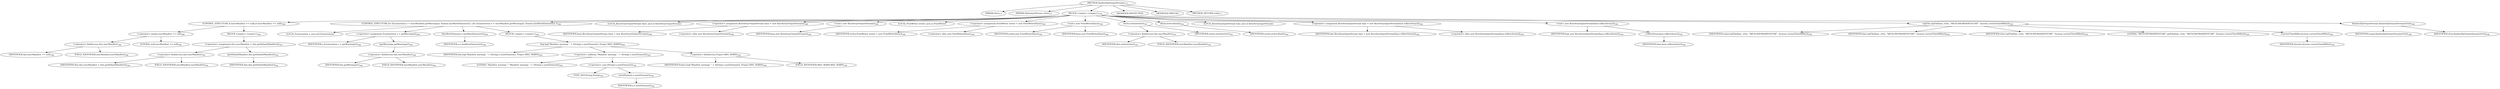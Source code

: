 digraph "finalizeZipOutputStream" {  
"386" [label = <(METHOD,finalizeZipOutputStream)<SUB>177</SUB>> ]
"25" [label = <(PARAM,this)<SUB>177</SUB>> ]
"387" [label = <(PARAM,ZipOutputStream zOut)<SUB>177</SUB>> ]
"388" [label = <(BLOCK,&lt;empty&gt;,&lt;empty&gt;)<SUB>178</SUB>> ]
"389" [label = <(CONTROL_STRUCTURE,if (execManifest == null),if (execManifest == null))<SUB>180</SUB>> ]
"390" [label = <(&lt;operator&gt;.equals,execManifest == null)<SUB>180</SUB>> ]
"391" [label = <(&lt;operator&gt;.fieldAccess,this.execManifest)<SUB>180</SUB>> ]
"392" [label = <(IDENTIFIER,this,execManifest == null)<SUB>180</SUB>> ]
"393" [label = <(FIELD_IDENTIFIER,execManifest,execManifest)<SUB>180</SUB>> ]
"394" [label = <(LITERAL,null,execManifest == null)<SUB>180</SUB>> ]
"395" [label = <(BLOCK,&lt;empty&gt;,&lt;empty&gt;)<SUB>180</SUB>> ]
"396" [label = <(&lt;operator&gt;.assignment,this.execManifest = this.getDefaultManifest())<SUB>181</SUB>> ]
"397" [label = <(&lt;operator&gt;.fieldAccess,this.execManifest)<SUB>181</SUB>> ]
"398" [label = <(IDENTIFIER,this,this.execManifest = this.getDefaultManifest())<SUB>181</SUB>> ]
"399" [label = <(FIELD_IDENTIFIER,execManifest,execManifest)<SUB>181</SUB>> ]
"400" [label = <(getDefaultManifest,this.getDefaultManifest())<SUB>181</SUB>> ]
"24" [label = <(IDENTIFIER,this,this.getDefaultManifest())<SUB>181</SUB>> ]
"401" [label = <(CONTROL_STRUCTURE,for (Enumeration e = execManifest.getWarnings(); Some(e.hasMoreElements()); ),for (Enumeration e = execManifest.getWarnings(); Some(e.hasMoreElements()); ))<SUB>184</SUB>> ]
"402" [label = <(LOCAL,Enumeration e: java.util.Enumeration)> ]
"403" [label = <(&lt;operator&gt;.assignment,Enumeration e = getWarnings())<SUB>184</SUB>> ]
"404" [label = <(IDENTIFIER,e,Enumeration e = getWarnings())<SUB>184</SUB>> ]
"405" [label = <(getWarnings,getWarnings())<SUB>184</SUB>> ]
"406" [label = <(&lt;operator&gt;.fieldAccess,this.execManifest)<SUB>184</SUB>> ]
"407" [label = <(IDENTIFIER,this,getWarnings())<SUB>184</SUB>> ]
"408" [label = <(FIELD_IDENTIFIER,execManifest,execManifest)<SUB>184</SUB>> ]
"409" [label = <(hasMoreElements,e.hasMoreElements())<SUB>184</SUB>> ]
"410" [label = <(IDENTIFIER,e,e.hasMoreElements())<SUB>184</SUB>> ]
"411" [label = <(BLOCK,&lt;empty&gt;,&lt;empty&gt;)<SUB>184</SUB>> ]
"412" [label = <(log,log(&quot;Manifest warning: &quot; + (String) e.nextElement(), Project.MSG_WARN))<SUB>185</SUB>> ]
"26" [label = <(IDENTIFIER,this,log(&quot;Manifest warning: &quot; + (String) e.nextElement(), Project.MSG_WARN))<SUB>185</SUB>> ]
"413" [label = <(&lt;operator&gt;.addition,&quot;Manifest warning: &quot; + (String) e.nextElement())<SUB>185</SUB>> ]
"414" [label = <(LITERAL,&quot;Manifest warning: &quot;,&quot;Manifest warning: &quot; + (String) e.nextElement())<SUB>185</SUB>> ]
"415" [label = <(&lt;operator&gt;.cast,(String) e.nextElement())<SUB>185</SUB>> ]
"416" [label = <(TYPE_REF,String,String)<SUB>185</SUB>> ]
"417" [label = <(nextElement,e.nextElement())<SUB>185</SUB>> ]
"418" [label = <(IDENTIFIER,e,e.nextElement())<SUB>185</SUB>> ]
"419" [label = <(&lt;operator&gt;.fieldAccess,Project.MSG_WARN)<SUB>185</SUB>> ]
"420" [label = <(IDENTIFIER,Project,log(&quot;Manifest warning: &quot; + (String) e.nextElement(), Project.MSG_WARN))<SUB>185</SUB>> ]
"421" [label = <(FIELD_IDENTIFIER,MSG_WARN,MSG_WARN)<SUB>185</SUB>> ]
"28" [label = <(LOCAL,ByteArrayOutputStream baos: java.io.ByteArrayOutputStream)> ]
"422" [label = <(&lt;operator&gt;.assignment,ByteArrayOutputStream baos = new ByteArrayOutputStream())<SUB>189</SUB>> ]
"423" [label = <(IDENTIFIER,baos,ByteArrayOutputStream baos = new ByteArrayOutputStream())<SUB>189</SUB>> ]
"424" [label = <(&lt;operator&gt;.alloc,new ByteArrayOutputStream())<SUB>189</SUB>> ]
"425" [label = <(&lt;init&gt;,new ByteArrayOutputStream())<SUB>189</SUB>> ]
"27" [label = <(IDENTIFIER,baos,new ByteArrayOutputStream())<SUB>189</SUB>> ]
"30" [label = <(LOCAL,PrintWriter writer: java.io.PrintWriter)> ]
"426" [label = <(&lt;operator&gt;.assignment,PrintWriter writer = new PrintWriter(baos))<SUB>190</SUB>> ]
"427" [label = <(IDENTIFIER,writer,PrintWriter writer = new PrintWriter(baos))<SUB>190</SUB>> ]
"428" [label = <(&lt;operator&gt;.alloc,new PrintWriter(baos))<SUB>190</SUB>> ]
"429" [label = <(&lt;init&gt;,new PrintWriter(baos))<SUB>190</SUB>> ]
"29" [label = <(IDENTIFIER,writer,new PrintWriter(baos))<SUB>190</SUB>> ]
"430" [label = <(IDENTIFIER,baos,new PrintWriter(baos))<SUB>190</SUB>> ]
"431" [label = <(write,write(writer))<SUB>191</SUB>> ]
"432" [label = <(&lt;operator&gt;.fieldAccess,this.execManifest)<SUB>191</SUB>> ]
"433" [label = <(IDENTIFIER,this,write(writer))<SUB>191</SUB>> ]
"434" [label = <(FIELD_IDENTIFIER,execManifest,execManifest)<SUB>191</SUB>> ]
"435" [label = <(IDENTIFIER,writer,write(writer))<SUB>191</SUB>> ]
"436" [label = <(flush,writer.flush())<SUB>192</SUB>> ]
"437" [label = <(IDENTIFIER,writer,writer.flush())<SUB>192</SUB>> ]
"32" [label = <(LOCAL,ByteArrayInputStream bais: java.io.ByteArrayInputStream)> ]
"438" [label = <(&lt;operator&gt;.assignment,ByteArrayInputStream bais = new ByteArrayInputStream(baos.toByteArray()))<SUB>194</SUB>> ]
"439" [label = <(IDENTIFIER,bais,ByteArrayInputStream bais = new ByteArrayInputStream(baos.toByteArray()))<SUB>194</SUB>> ]
"440" [label = <(&lt;operator&gt;.alloc,new ByteArrayInputStream(baos.toByteArray()))<SUB>194</SUB>> ]
"441" [label = <(&lt;init&gt;,new ByteArrayInputStream(baos.toByteArray()))<SUB>194</SUB>> ]
"31" [label = <(IDENTIFIER,bais,new ByteArrayInputStream(baos.toByteArray()))<SUB>194</SUB>> ]
"442" [label = <(toByteArray,baos.toByteArray())<SUB>194</SUB>> ]
"443" [label = <(IDENTIFIER,baos,baos.toByteArray())<SUB>194</SUB>> ]
"444" [label = <(zipFile,zipFile(bais, zOut, &quot;META-INF/MANIFEST.MF&quot;, System.currentTimeMillis()))<SUB>195</SUB>> ]
"445" [label = <(IDENTIFIER,super,zipFile(bais, zOut, &quot;META-INF/MANIFEST.MF&quot;, System.currentTimeMillis()))<SUB>195</SUB>> ]
"446" [label = <(IDENTIFIER,bais,zipFile(bais, zOut, &quot;META-INF/MANIFEST.MF&quot;, System.currentTimeMillis()))<SUB>195</SUB>> ]
"447" [label = <(IDENTIFIER,zOut,zipFile(bais, zOut, &quot;META-INF/MANIFEST.MF&quot;, System.currentTimeMillis()))<SUB>195</SUB>> ]
"448" [label = <(LITERAL,&quot;META-INF/MANIFEST.MF&quot;,zipFile(bais, zOut, &quot;META-INF/MANIFEST.MF&quot;, System.currentTimeMillis()))<SUB>195</SUB>> ]
"449" [label = <(currentTimeMillis,System.currentTimeMillis())<SUB>195</SUB>> ]
"450" [label = <(IDENTIFIER,System,System.currentTimeMillis())<SUB>195</SUB>> ]
"451" [label = <(finalizeZipOutputStream,finalizeZipOutputStream(zOut))<SUB>196</SUB>> ]
"452" [label = <(IDENTIFIER,super,finalizeZipOutputStream(zOut))<SUB>196</SUB>> ]
"453" [label = <(IDENTIFIER,zOut,finalizeZipOutputStream(zOut))<SUB>196</SUB>> ]
"454" [label = <(MODIFIER,PROTECTED)> ]
"455" [label = <(MODIFIER,VIRTUAL)> ]
"456" [label = <(METHOD_RETURN,void)<SUB>177</SUB>> ]
  "386" -> "25" 
  "386" -> "387" 
  "386" -> "388" 
  "386" -> "454" 
  "386" -> "455" 
  "386" -> "456" 
  "388" -> "389" 
  "388" -> "401" 
  "388" -> "28" 
  "388" -> "422" 
  "388" -> "425" 
  "388" -> "30" 
  "388" -> "426" 
  "388" -> "429" 
  "388" -> "431" 
  "388" -> "436" 
  "388" -> "32" 
  "388" -> "438" 
  "388" -> "441" 
  "388" -> "444" 
  "388" -> "451" 
  "389" -> "390" 
  "389" -> "395" 
  "390" -> "391" 
  "390" -> "394" 
  "391" -> "392" 
  "391" -> "393" 
  "395" -> "396" 
  "396" -> "397" 
  "396" -> "400" 
  "397" -> "398" 
  "397" -> "399" 
  "400" -> "24" 
  "401" -> "402" 
  "401" -> "403" 
  "401" -> "409" 
  "401" -> "411" 
  "403" -> "404" 
  "403" -> "405" 
  "405" -> "406" 
  "406" -> "407" 
  "406" -> "408" 
  "409" -> "410" 
  "411" -> "412" 
  "412" -> "26" 
  "412" -> "413" 
  "412" -> "419" 
  "413" -> "414" 
  "413" -> "415" 
  "415" -> "416" 
  "415" -> "417" 
  "417" -> "418" 
  "419" -> "420" 
  "419" -> "421" 
  "422" -> "423" 
  "422" -> "424" 
  "425" -> "27" 
  "426" -> "427" 
  "426" -> "428" 
  "429" -> "29" 
  "429" -> "430" 
  "431" -> "432" 
  "431" -> "435" 
  "432" -> "433" 
  "432" -> "434" 
  "436" -> "437" 
  "438" -> "439" 
  "438" -> "440" 
  "441" -> "31" 
  "441" -> "442" 
  "442" -> "443" 
  "444" -> "445" 
  "444" -> "446" 
  "444" -> "447" 
  "444" -> "448" 
  "444" -> "449" 
  "449" -> "450" 
  "451" -> "452" 
  "451" -> "453" 
}
